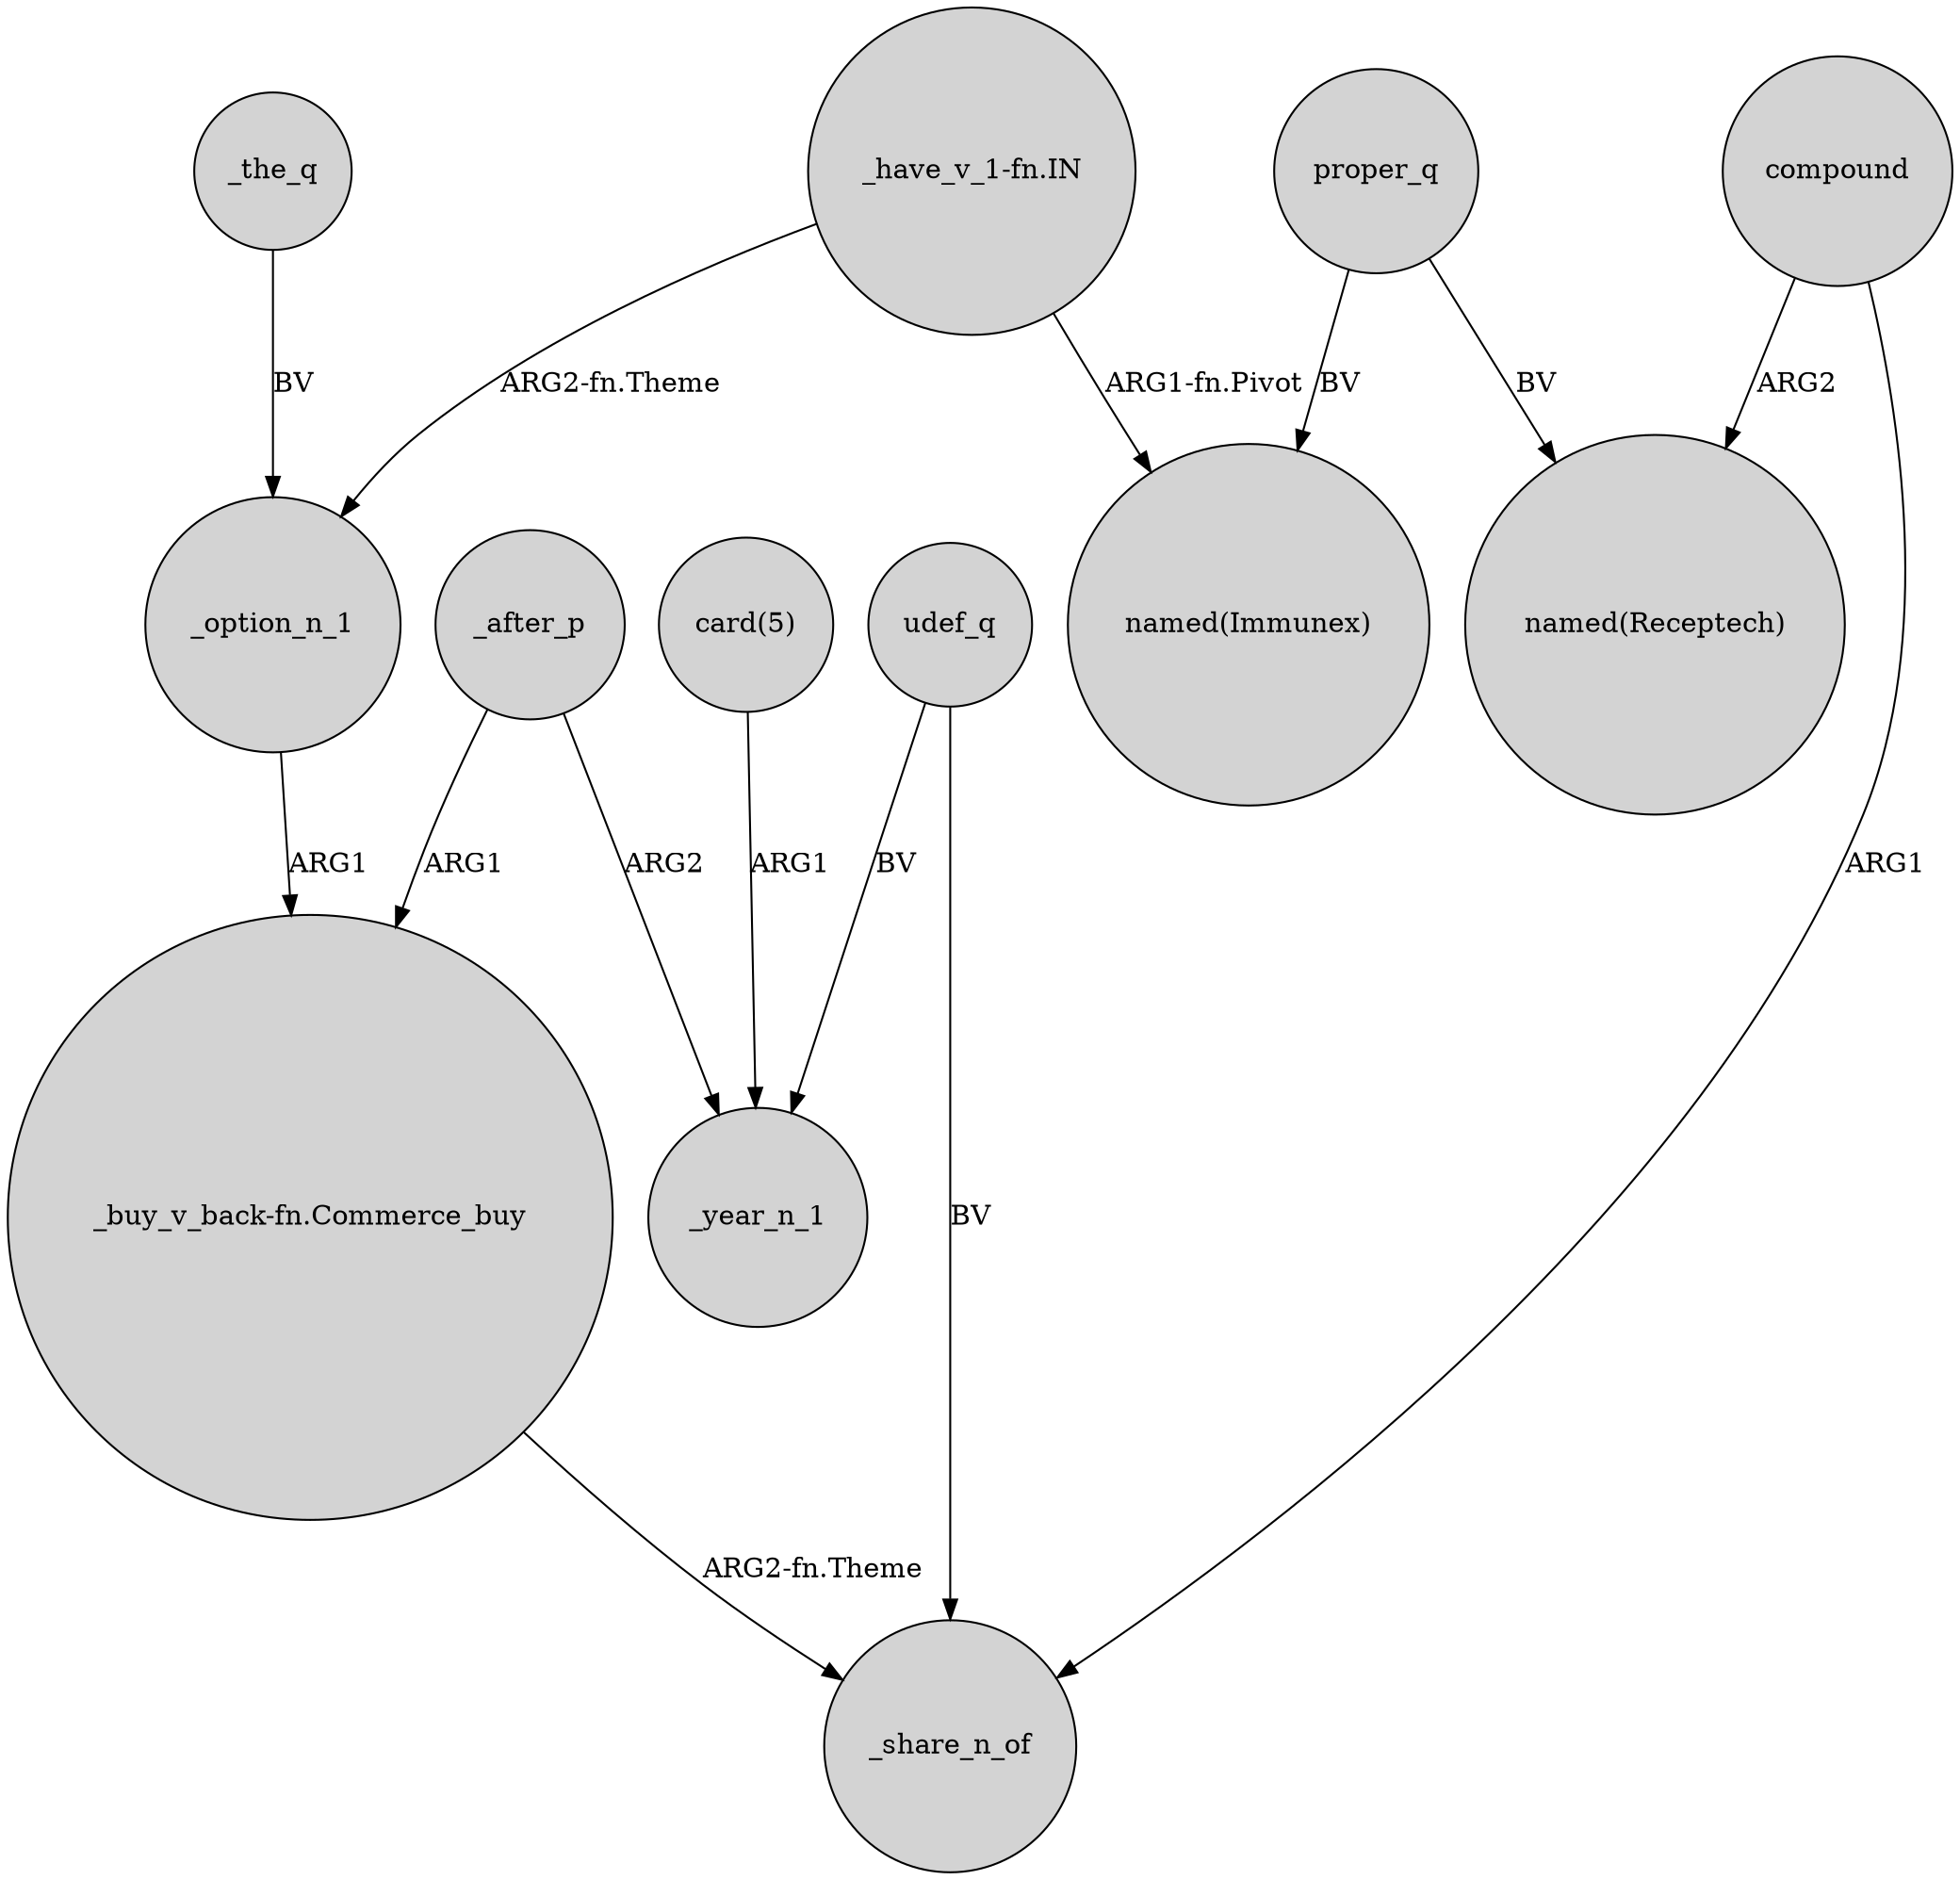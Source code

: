 digraph {
	node [shape=circle style=filled]
	_after_p -> _year_n_1 [label=ARG2]
	compound -> "named(Receptech)" [label=ARG2]
	udef_q -> _year_n_1 [label=BV]
	_after_p -> "_buy_v_back-fn.Commerce_buy" [label=ARG1]
	"_buy_v_back-fn.Commerce_buy" -> _share_n_of [label="ARG2-fn.Theme"]
	_option_n_1 -> "_buy_v_back-fn.Commerce_buy" [label=ARG1]
	"_have_v_1-fn.IN" -> _option_n_1 [label="ARG2-fn.Theme"]
	udef_q -> _share_n_of [label=BV]
	"card(5)" -> _year_n_1 [label=ARG1]
	_the_q -> _option_n_1 [label=BV]
	compound -> _share_n_of [label=ARG1]
	proper_q -> "named(Immunex)" [label=BV]
	proper_q -> "named(Receptech)" [label=BV]
	"_have_v_1-fn.IN" -> "named(Immunex)" [label="ARG1-fn.Pivot"]
}
